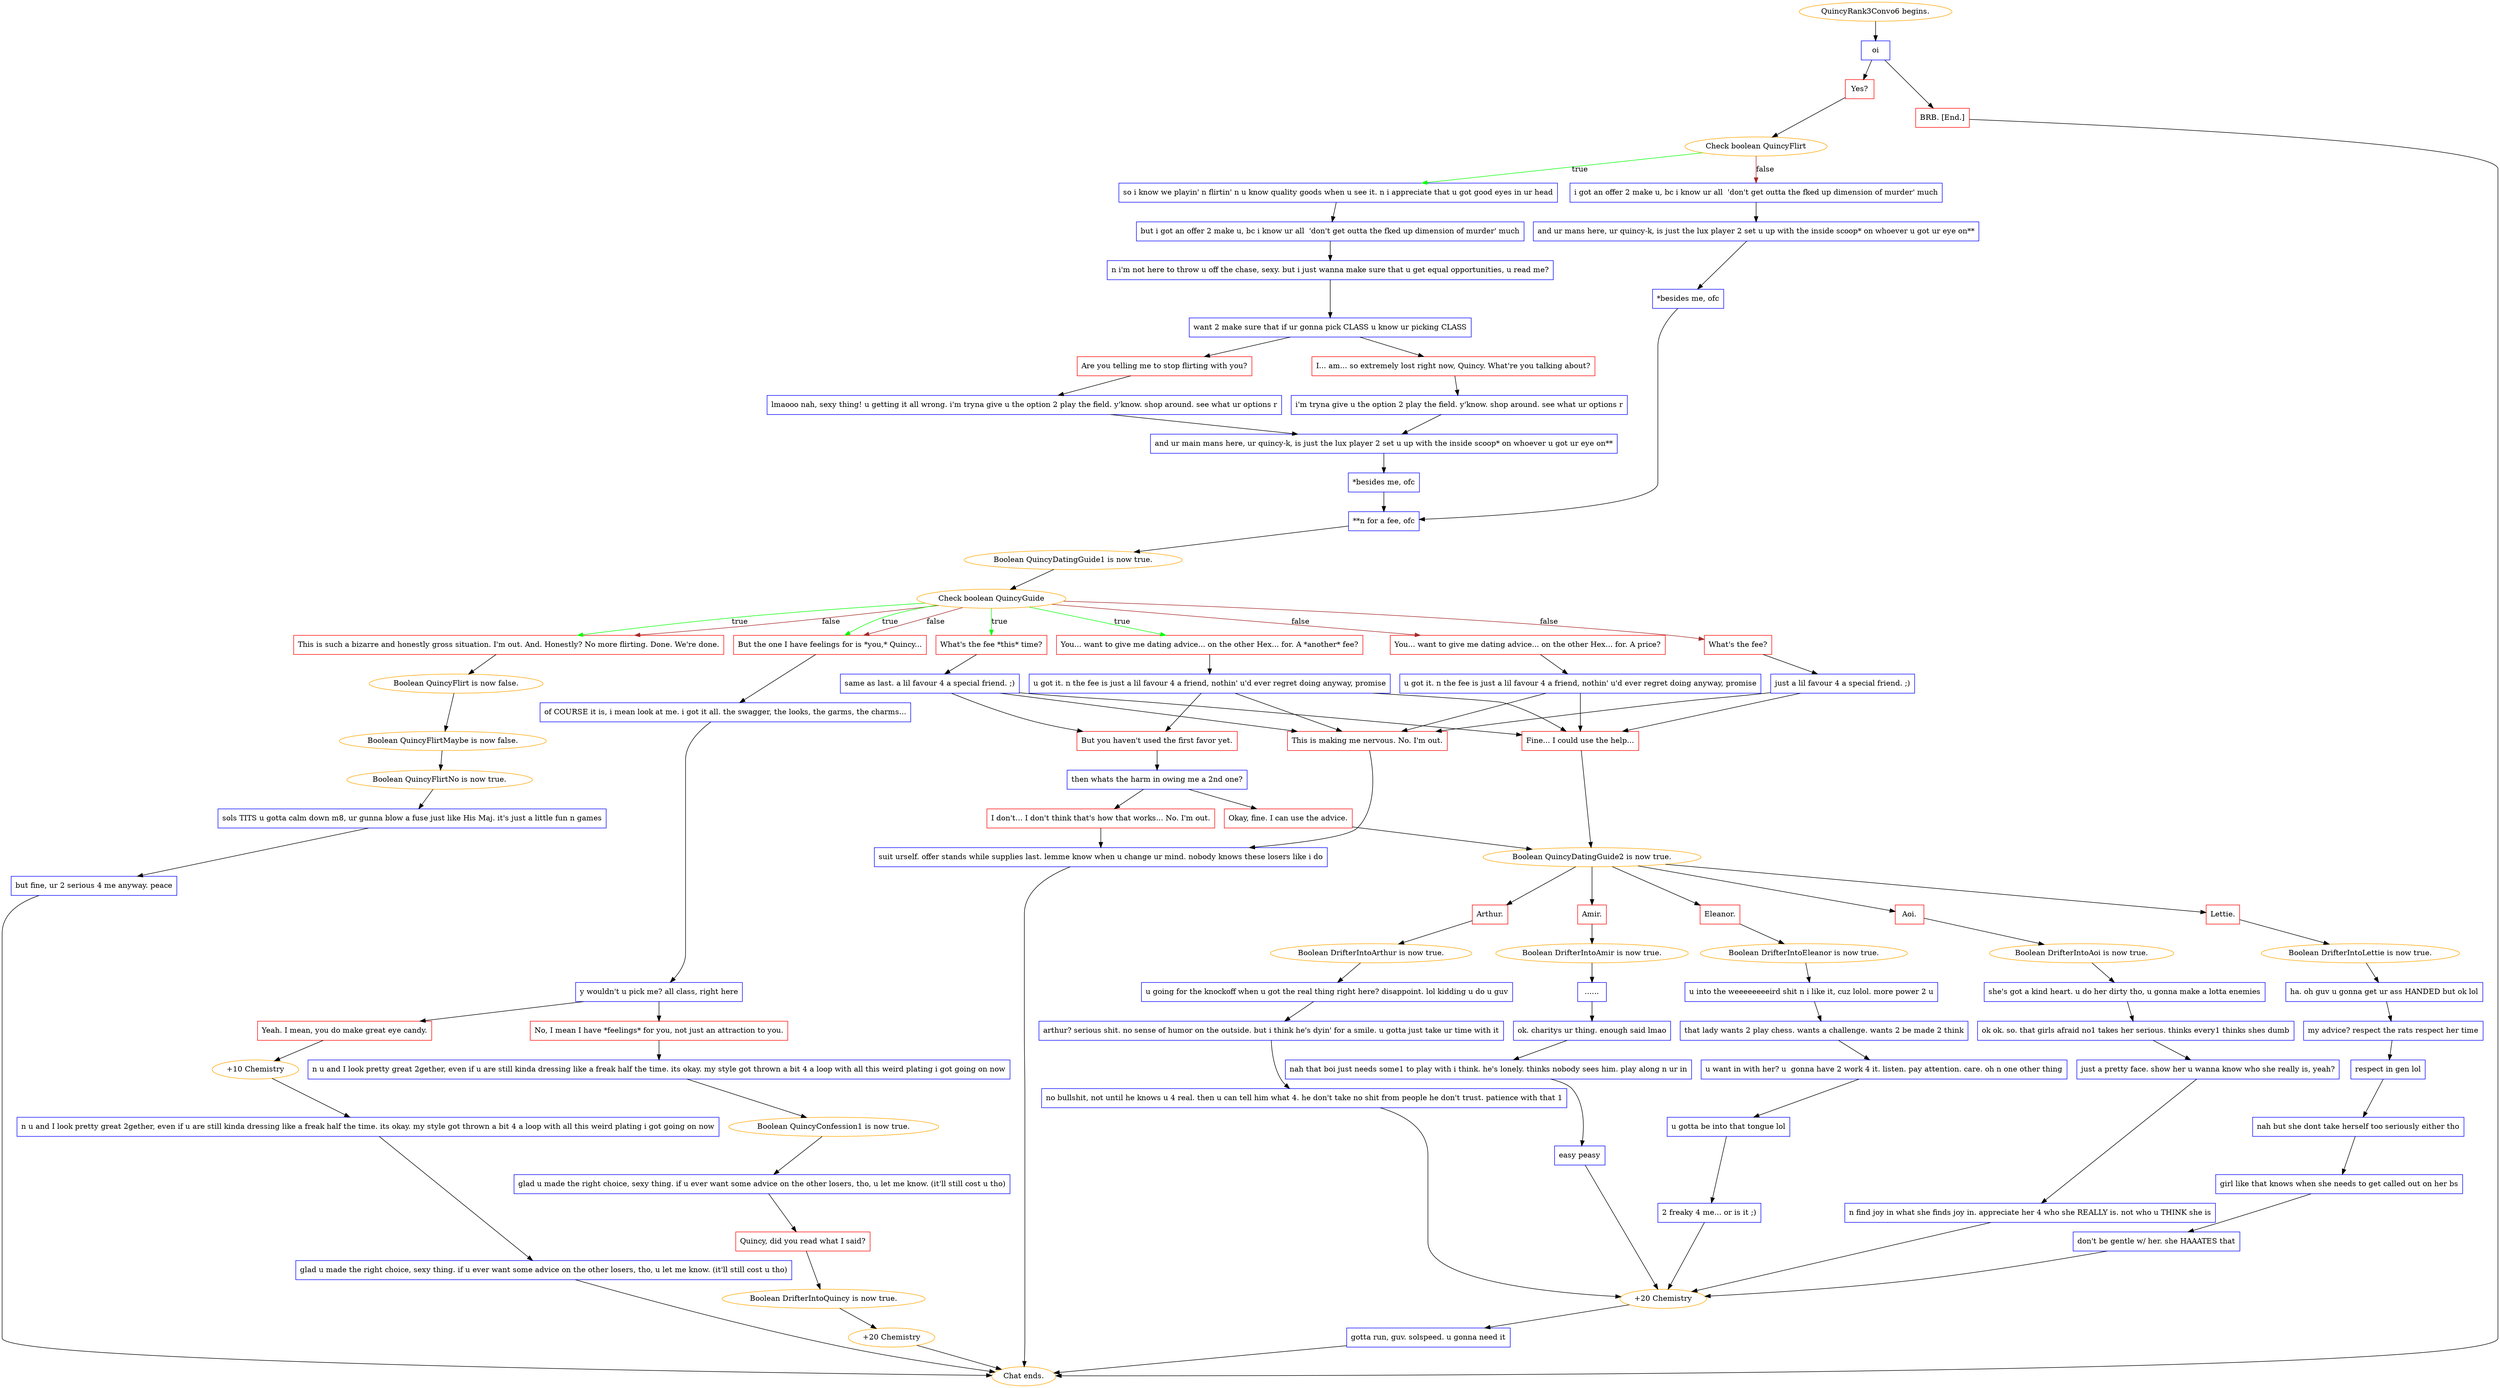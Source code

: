 digraph {
	"QuincyRank3Convo6 begins." [color=orange];
		"QuincyRank3Convo6 begins." -> j3366513671;
	j3366513671 [label="oi",shape=box,color=blue];
		j3366513671 -> j3820161638;
		j3366513671 -> j2964292978;
	j3820161638 [label="Yes?",shape=box,color=red];
		j3820161638 -> j1014815872;
	j2964292978 [label="BRB. [End.]",shape=box,color=red];
		j2964292978 -> "Chat ends.";
	j1014815872 [label="Check boolean QuincyFlirt",color=orange];
		j1014815872 -> j3852727551 [label=true,color=green];
		j1014815872 -> j1392030843 [label=false,color=brown];
	"Chat ends." [color=orange];
	j3852727551 [label="so i know we playin' n flirtin' n u know quality goods when u see it. n i appreciate that u got good eyes in ur head",shape=box,color=blue];
		j3852727551 -> j2420162966;
	j1392030843 [label="i got an offer 2 make u, bc i know ur all  'don't get outta the fked up dimension of murder' much",shape=box,color=blue];
		j1392030843 -> j3904311394;
	j2420162966 [label="but i got an offer 2 make u, bc i know ur all  'don't get outta the fked up dimension of murder' much",shape=box,color=blue];
		j2420162966 -> j1235171196;
	j3904311394 [label="and ur mans here, ur quincy-k, is just the lux player 2 set u up with the inside scoop* on whoever u got ur eye on**",shape=box,color=blue];
		j3904311394 -> j961414535;
	j1235171196 [label="n i'm not here to throw u off the chase, sexy. but i just wanna make sure that u get equal opportunities, u read me?",shape=box,color=blue];
		j1235171196 -> j1998762557;
	j961414535 [label="*besides me, ofc",shape=box,color=blue];
		j961414535 -> j1385603993;
	j1998762557 [label="want 2 make sure that if ur gonna pick CLASS u know ur picking CLASS",shape=box,color=blue];
		j1998762557 -> j3494407515;
		j1998762557 -> j3790186564;
	j1385603993 [label="**n for a fee, ofc",shape=box,color=blue];
		j1385603993 -> j3858156737;
	j3494407515 [label="I... am... so extremely lost right now, Quincy. What're you talking about?",shape=box,color=red];
		j3494407515 -> j2015354088;
	j3790186564 [label="Are you telling me to stop flirting with you?",shape=box,color=red];
		j3790186564 -> j1910568543;
	j3858156737 [label="Boolean QuincyDatingGuide1 is now true.",color=orange];
		j3858156737 -> j3595540058;
	j2015354088 [label="i'm tryna give u the option 2 play the field. y'know. shop around. see what ur options r",shape=box,color=blue];
		j2015354088 -> j562530376;
	j1910568543 [label="lmaooo nah, sexy thing! u getting it all wrong. i'm tryna give u the option 2 play the field. y'know. shop around. see what ur options r",shape=box,color=blue];
		j1910568543 -> j562530376;
	j3595540058 [label="Check boolean QuincyGuide",color=orange];
		j3595540058 -> j63157399 [label=true,color=green];
		j3595540058 -> j242598105 [label=true,color=green];
		j3595540058 -> j1216476360 [label=true,color=green];
		j3595540058 -> j2405319514 [label=true,color=green];
		j3595540058 -> j3530696086 [label=false,color=brown];
		j3595540058 -> j3569784438 [label=false,color=brown];
		j3595540058 -> j1216476360 [label=false,color=brown];
		j3595540058 -> j2405319514 [label=false,color=brown];
	j562530376 [label="and ur main mans here, ur quincy-k, is just the lux player 2 set u up with the inside scoop* on whoever u got ur eye on**",shape=box,color=blue];
		j562530376 -> j1479422382;
	j63157399 [label="You... want to give me dating advice... on the other Hex... for. A *another* fee?",shape=box,color=red];
		j63157399 -> j4217754561;
	j242598105 [label="What's the fee *this* time?",shape=box,color=red];
		j242598105 -> j1980203656;
	j1216476360 [label="This is such a bizarre and honestly gross situation. I'm out. And. Honestly? No more flirting. Done. We're done.",shape=box,color=red];
		j1216476360 -> j1393358356;
	j2405319514 [label="But the one I have feelings for is *you,* Quincy...",shape=box,color=red];
		j2405319514 -> j1803828765;
	j3530696086 [label="What's the fee?",shape=box,color=red];
		j3530696086 -> j3956641304;
	j3569784438 [label="You... want to give me dating advice... on the other Hex... for. A price?",shape=box,color=red];
		j3569784438 -> j1619197629;
	j1479422382 [label="*besides me, ofc",shape=box,color=blue];
		j1479422382 -> j1385603993;
	j4217754561 [label="u got it. n the fee is just a lil favour 4 a friend, nothin' u'd ever regret doing anyway, promise",shape=box,color=blue];
		j4217754561 -> j2439680282;
		j4217754561 -> j2524927122;
		j4217754561 -> j946743301;
	j1980203656 [label="same as last. a lil favour 4 a special friend. ;)",shape=box,color=blue];
		j1980203656 -> j2439680282;
		j1980203656 -> j2524927122;
		j1980203656 -> j946743301;
	j1393358356 [label="Boolean QuincyFlirt is now false.",color=orange];
		j1393358356 -> j2793022350;
	j1803828765 [label="of COURSE it is, i mean look at me. i got it all. the swagger, the looks, the garms, the charms...",shape=box,color=blue];
		j1803828765 -> j617374006;
	j3956641304 [label="just a lil favour 4 a special friend. ;)",shape=box,color=blue];
		j3956641304 -> j2524927122;
		j3956641304 -> j946743301;
	j1619197629 [label="u got it. n the fee is just a lil favour 4 a friend, nothin' u'd ever regret doing anyway, promise",shape=box,color=blue];
		j1619197629 -> j2524927122;
		j1619197629 -> j946743301;
	j2439680282 [label="But you haven't used the first favor yet.",shape=box,color=red];
		j2439680282 -> j3603040773;
	j2524927122 [label="This is making me nervous. No. I'm out.",shape=box,color=red];
		j2524927122 -> j567193120;
	j946743301 [label="Fine... I could use the help...",shape=box,color=red];
		j946743301 -> j3319277691;
	j2793022350 [label="Boolean QuincyFlirtMaybe is now false.",color=orange];
		j2793022350 -> j3992844792;
	j617374006 [label="y wouldn't u pick me? all class, right here",shape=box,color=blue];
		j617374006 -> j3593974799;
		j617374006 -> j1331542955;
	j3603040773 [label="then whats the harm in owing me a 2nd one?",shape=box,color=blue];
		j3603040773 -> j3238006303;
		j3603040773 -> j3790771938;
	j567193120 [label="suit urself. offer stands while supplies last. lemme know when u change ur mind. nobody knows these losers like i do",shape=box,color=blue];
		j567193120 -> "Chat ends.";
	j3319277691 [label="Boolean QuincyDatingGuide2 is now true.",color=orange];
		j3319277691 -> j3845269972;
		j3319277691 -> j2767107396;
		j3319277691 -> j1053773757;
		j3319277691 -> j2416347062;
		j3319277691 -> j840277510;
	j3992844792 [label="Boolean QuincyFlirtNo is now true.",color=orange];
		j3992844792 -> j2137749402;
	j3593974799 [label="No, I mean I have *feelings* for you, not just an attraction to you.",shape=box,color=red];
		j3593974799 -> j3203086687;
	j1331542955 [label="Yeah. I mean, you do make great eye candy.",shape=box,color=red];
		j1331542955 -> j2192464539;
	j3238006303 [label="I don't... I don't think that's how that works... No. I'm out.",shape=box,color=red];
		j3238006303 -> j567193120;
	j3790771938 [label="Okay, fine. I can use the advice.",shape=box,color=red];
		j3790771938 -> j3319277691;
	j3845269972 [label="Lettie.",shape=box,color=red];
		j3845269972 -> j3982486730;
	j2767107396 [label="Arthur.",shape=box,color=red];
		j2767107396 -> j2983403229;
	j1053773757 [label="Amir.",shape=box,color=red];
		j1053773757 -> j3168222772;
	j2416347062 [label="Eleanor.",shape=box,color=red];
		j2416347062 -> j905150019;
	j840277510 [label="Aoi.",shape=box,color=red];
		j840277510 -> j4043790280;
	j2137749402 [label="sols TITS u gotta calm down m8, ur gunna blow a fuse just like His Maj. it's just a little fun n games",shape=box,color=blue];
		j2137749402 -> j3684455380;
	j3203086687 [label="n u and I look pretty great 2gether, even if u are still kinda dressing like a freak half the time. its okay. my style got thrown a bit 4 a loop with all this weird plating i got going on now",shape=box,color=blue];
		j3203086687 -> j2610561782;
	j2192464539 [label="+10 Chemistry",color=orange];
		j2192464539 -> j2838004838;
	j3982486730 [label="Boolean DrifterIntoLettie is now true.",color=orange];
		j3982486730 -> j2466259168;
	j2983403229 [label="Boolean DrifterIntoArthur is now true.",color=orange];
		j2983403229 -> j637375873;
	j3168222772 [label="Boolean DrifterIntoAmir is now true.",color=orange];
		j3168222772 -> j4061346729;
	j905150019 [label="Boolean DrifterIntoEleanor is now true.",color=orange];
		j905150019 -> j3430913874;
	j4043790280 [label="Boolean DrifterIntoAoi is now true.",color=orange];
		j4043790280 -> j3343378138;
	j3684455380 [label="but fine, ur 2 serious 4 me anyway. peace",shape=box,color=blue];
		j3684455380 -> "Chat ends.";
	j2610561782 [label="Boolean QuincyConfession1 is now true.",color=orange];
		j2610561782 -> j4172489686;
	j2838004838 [label="n u and I look pretty great 2gether, even if u are still kinda dressing like a freak half the time. its okay. my style got thrown a bit 4 a loop with all this weird plating i got going on now",shape=box,color=blue];
		j2838004838 -> j122450868;
	j2466259168 [label="ha. oh guv u gonna get ur ass HANDED but ok lol",shape=box,color=blue];
		j2466259168 -> j3522062539;
	j637375873 [label="u going for the knockoff when u got the real thing right here? disappoint. lol kidding u do u guv",shape=box,color=blue];
		j637375873 -> j3678936290;
	j4061346729 [label="......",shape=box,color=blue];
		j4061346729 -> j2633914443;
	j3430913874 [label="u into the weeeeeeeeird shit n i like it, cuz lolol. more power 2 u",shape=box,color=blue];
		j3430913874 -> j1689229308;
	j3343378138 [label="she's got a kind heart. u do her dirty tho, u gonna make a lotta enemies",shape=box,color=blue];
		j3343378138 -> j1844609176;
	j4172489686 [label="glad u made the right choice, sexy thing. if u ever want some advice on the other losers, tho, u let me know. (it'll still cost u tho)",shape=box,color=blue];
		j4172489686 -> j2784880403;
	j122450868 [label="glad u made the right choice, sexy thing. if u ever want some advice on the other losers, tho, u let me know. (it'll still cost u tho)",shape=box,color=blue];
		j122450868 -> "Chat ends.";
	j3522062539 [label="my advice? respect the rats respect her time",shape=box,color=blue];
		j3522062539 -> j902602503;
	j3678936290 [label="arthur? serious shit. no sense of humor on the outside. but i think he's dyin' for a smile. u gotta just take ur time with it",shape=box,color=blue];
		j3678936290 -> j3584638745;
	j2633914443 [label="ok. charitys ur thing. enough said lmao",shape=box,color=blue];
		j2633914443 -> j2980474372;
	j1689229308 [label="that lady wants 2 play chess. wants a challenge. wants 2 be made 2 think",shape=box,color=blue];
		j1689229308 -> j4259716216;
	j1844609176 [label="ok ok. so. that girls afraid no1 takes her serious. thinks every1 thinks shes dumb",shape=box,color=blue];
		j1844609176 -> j4072516397;
	j2784880403 [label="Quincy, did you read what I said?",shape=box,color=red];
		j2784880403 -> j359041193;
	j902602503 [label="respect in gen lol",shape=box,color=blue];
		j902602503 -> j2634305339;
	j3584638745 [label="no bullshit, not until he knows u 4 real. then u can tell him what 4. he don't take no shit from people he don't trust. patience with that 1",shape=box,color=blue];
		j3584638745 -> j1611294350;
	j2980474372 [label="nah that boi just needs some1 to play with i think. he's lonely. thinks nobody sees him. play along n ur in",shape=box,color=blue];
		j2980474372 -> j3962492982;
	j4259716216 [label="u want in with her? u  gonna have 2 work 4 it. listen. pay attention. care. oh n one other thing",shape=box,color=blue];
		j4259716216 -> j1983737168;
	j4072516397 [label="just a pretty face. show her u wanna know who she really is, yeah?",shape=box,color=blue];
		j4072516397 -> j2351175956;
	j359041193 [label="Boolean DrifterIntoQuincy is now true.",color=orange];
		j359041193 -> j367054140;
	j2634305339 [label="nah but she dont take herself too seriously either tho",shape=box,color=blue];
		j2634305339 -> j3379967179;
	j1611294350 [label="+20 Chemistry",color=orange];
		j1611294350 -> j3157513472;
	j3962492982 [label="easy peasy",shape=box,color=blue];
		j3962492982 -> j1611294350;
	j1983737168 [label="u gotta be into that tongue lol",shape=box,color=blue];
		j1983737168 -> j1680590412;
	j2351175956 [label="n find joy in what she finds joy in. appreciate her 4 who she REALLY is. not who u THINK she is",shape=box,color=blue];
		j2351175956 -> j1611294350;
	j367054140 [label="+20 Chemistry",color=orange];
		j367054140 -> "Chat ends.";
	j3379967179 [label="girl like that knows when she needs to get called out on her bs",shape=box,color=blue];
		j3379967179 -> j2646209124;
	j3157513472 [label="gotta run, guv. solspeed. u gonna need it",shape=box,color=blue];
		j3157513472 -> "Chat ends.";
	j1680590412 [label="2 freaky 4 me... or is it ;)",shape=box,color=blue];
		j1680590412 -> j1611294350;
	j2646209124 [label="don't be gentle w/ her. she HAAATES that",shape=box,color=blue];
		j2646209124 -> j1611294350;
}
